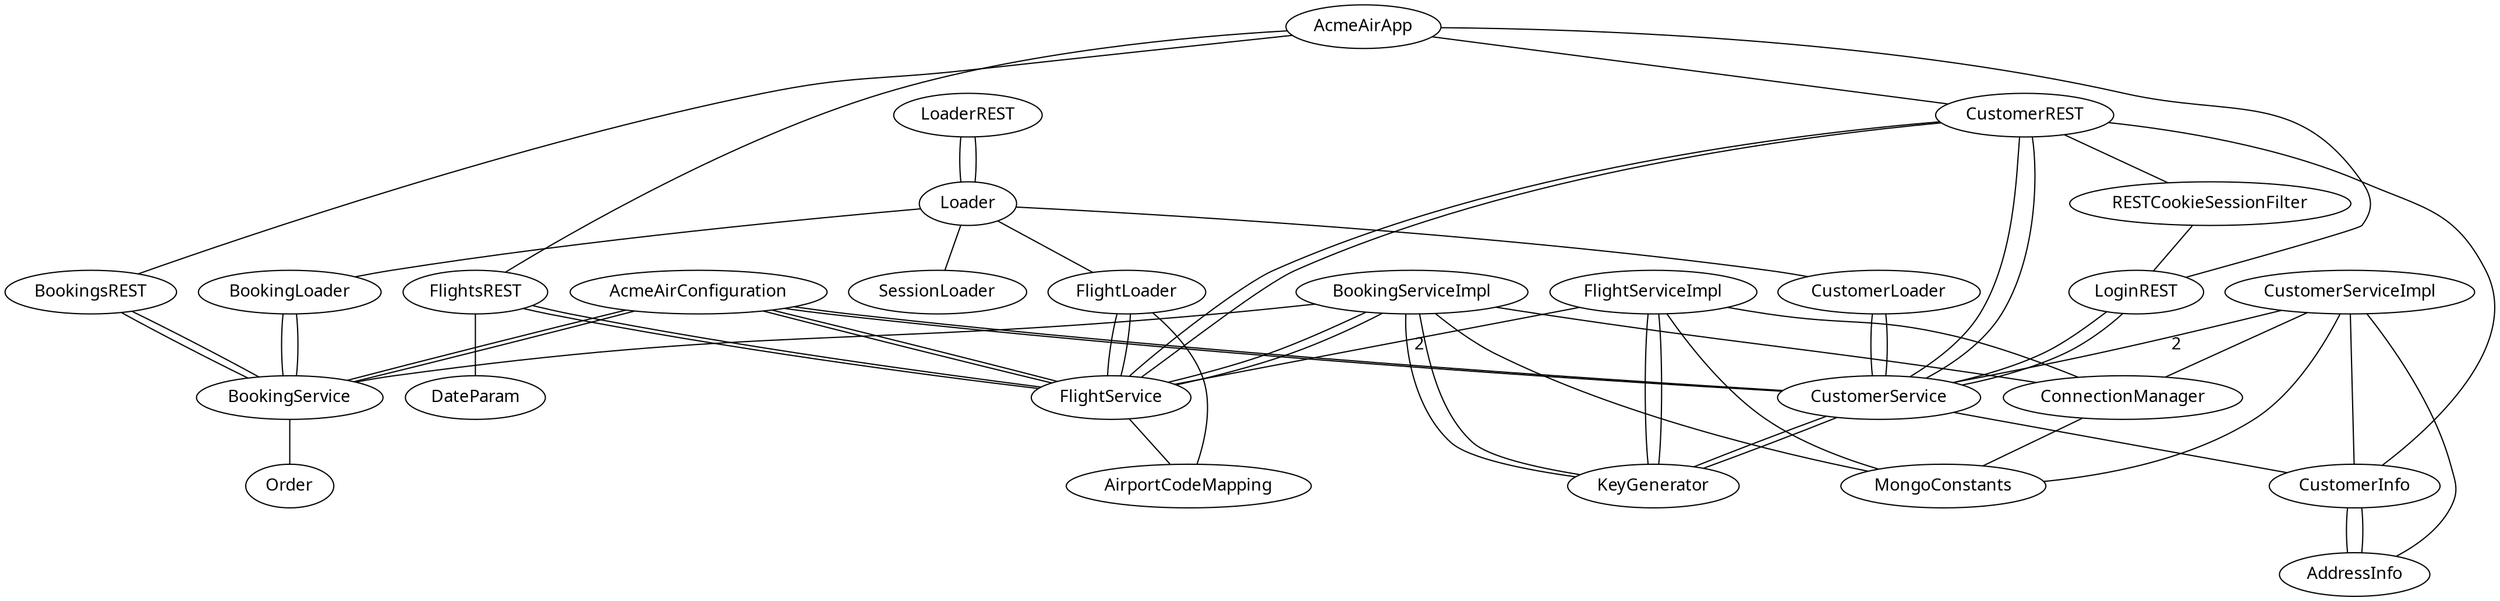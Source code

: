 graph class2 {
fontname="Microsoft YaHei";
	edge [fontname="Microsoft YaHei", len=3];
	node [fontname="Microsoft YaHei"];

	BookingsREST [label="BookingsREST"];
	BookingService [label="BookingService"];
	AcmeAirApp [label="AcmeAirApp"];
	CustomerService [label="CustomerService"];
	FlightService [label="FlightService"];
	Loader [label="Loader"];
	AirportCodeMapping [label="AirportCodeMapping"];
	RESTCookieSessionFilter [label="RESTCookieSessionFilter"];
	MongoConstants [label="MongoConstants"];
	FlightServiceImpl [label="FlightServiceImpl"];
	ConnectionManager [label="ConnectionManager"];
	AddressInfo [label="AddressInfo"];
	CustomerServiceImpl [label="CustomerServiceImpl"];
	DateParam [label="DateParam"];
	LoaderREST [label="LoaderREST"];
	CustomerLoader [label="CustomerLoader"];
	KeyGenerator [label="KeyGenerator"];
	CustomerREST [label="CustomerREST"];
	LoginREST [label="LoginREST"];
	FlightLoader [label="FlightLoader"];
	SessionLoader [label="SessionLoader"];
	AcmeAirConfiguration [label="AcmeAirConfiguration"];
	BookingLoader [label="BookingLoader"];
	CustomerInfo [label="CustomerInfo"];
	FlightsREST [label="FlightsREST"];
	BookingServiceImpl [label="BookingServiceImpl"];
	Order [label="Order"];

	LoginREST -- CustomerService;
	AcmeAirConfiguration -- CustomerService;
	Loader -- CustomerLoader;
	FlightLoader -- AirportCodeMapping;
	CustomerREST -- FlightService;
	CustomerREST -- CustomerService;
	FlightLoader -- FlightService;
	FlightsREST -- FlightService;
	CustomerLoader -- CustomerService;
	CustomerService -- KeyGenerator;
	AcmeAirConfiguration -- BookingService;
	CustomerServiceImpl -- MongoConstants;
	ConnectionManager -- MongoConstants;
	FlightServiceImpl -- KeyGenerator;
	AcmeAirConfiguration -- FlightService;
	RESTCookieSessionFilter -- LoginREST;
	CustomerREST -- RESTCookieSessionFilter;
	CustomerREST -- CustomerInfo;
	CustomerServiceImpl -- CustomerService [weight=2, label="2"];
	BookingsREST -- BookingService;
	FlightService -- AirportCodeMapping;
	BookingServiceImpl -- FlightService;
	CustomerServiceImpl -- AddressInfo;
	CustomerServiceImpl -- ConnectionManager;
	CustomerServiceImpl -- CustomerInfo;
	BookingServiceImpl -- KeyGenerator;
	AcmeAirApp -- BookingsREST;
	LoaderREST -- Loader;
	CustomerInfo -- AddressInfo;
	Loader -- SessionLoader;
	AcmeAirApp -- FlightsREST;
	AcmeAirConfiguration -- CustomerService;
	AcmeAirConfiguration -- BookingService;
	CustomerService -- KeyGenerator;
	Loader -- FlightLoader;
	CustomerLoader -- CustomerService;
	FlightLoader -- FlightService;
	FlightsREST -- DateParam;
	BookingServiceImpl -- FlightService;
	BookingLoader -- BookingService;
	CustomerREST -- CustomerService;
	FlightServiceImpl -- MongoConstants;
	FlightServiceImpl -- KeyGenerator;
	BookingServiceImpl -- BookingService;
	AcmeAirApp -- CustomerREST;
	AcmeAirApp -- LoginREST;
	FlightsREST -- FlightService;
	AcmeAirConfiguration -- FlightService;
	LoginREST -- CustomerService;
	LoaderREST -- Loader;
	BookingServiceImpl -- MongoConstants;
	BookingLoader -- BookingService;
	FlightServiceImpl -- ConnectionManager;
	BookingServiceImpl -- ConnectionManager;
	BookingsREST -- BookingService;
	Loader -- BookingLoader;
	FlightServiceImpl -- FlightService [weight=2, label="2"];
	CustomerREST -- FlightService;
	CustomerInfo -- AddressInfo;
	CustomerService -- CustomerInfo;
	BookingServiceImpl -- KeyGenerator;
	BookingService -- Order;

}